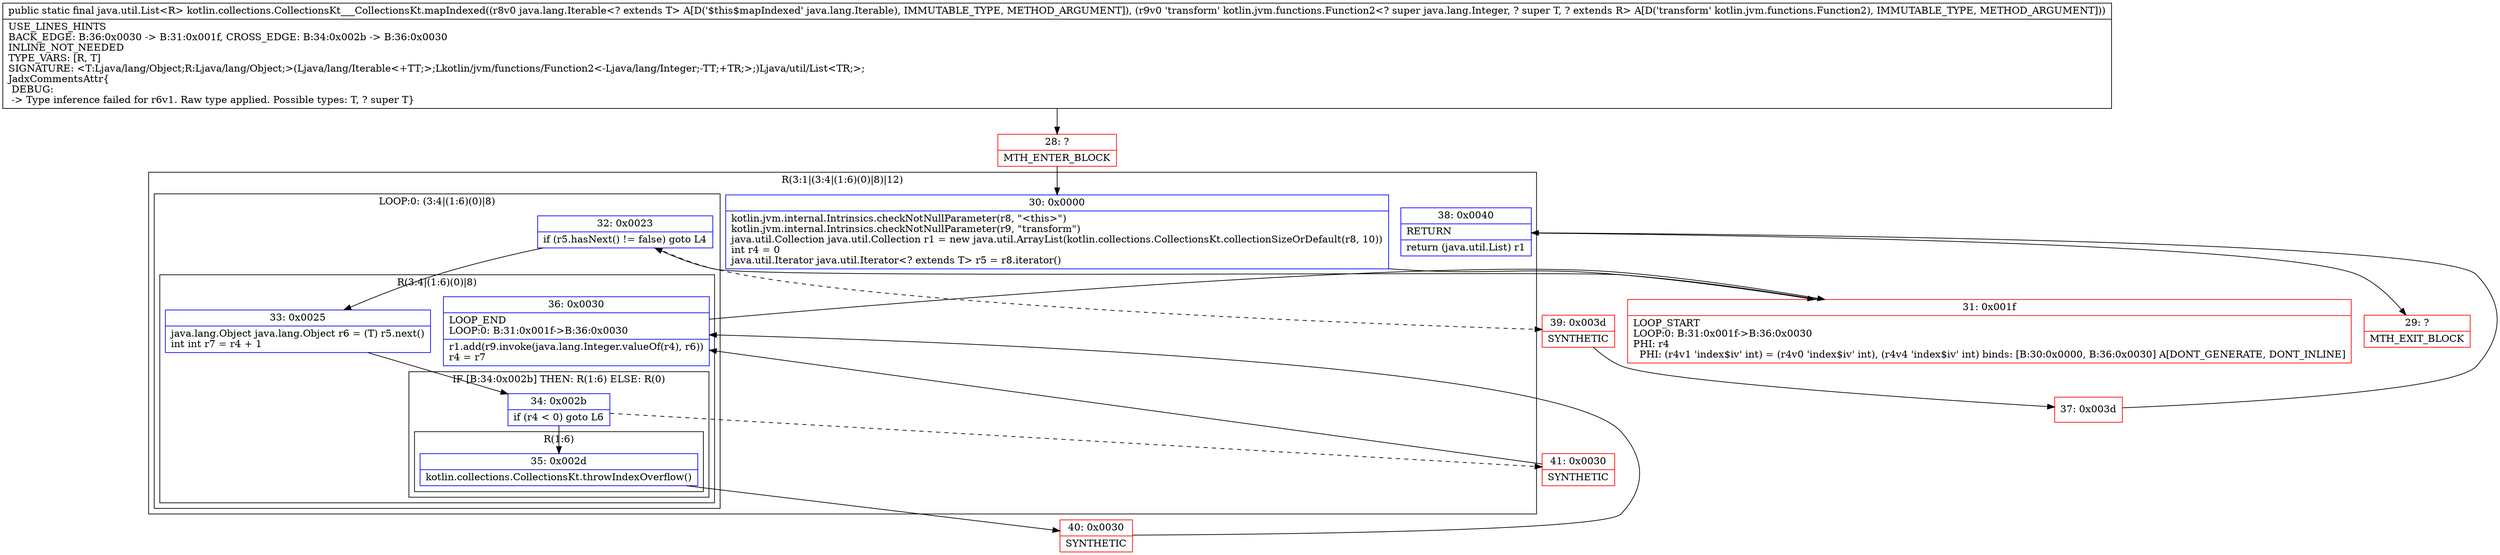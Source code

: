 digraph "CFG forkotlin.collections.CollectionsKt___CollectionsKt.mapIndexed(Ljava\/lang\/Iterable;Lkotlin\/jvm\/functions\/Function2;)Ljava\/util\/List;" {
subgraph cluster_Region_1765516784 {
label = "R(3:1|(3:4|(1:6)(0)|8)|12)";
node [shape=record,color=blue];
Node_30 [shape=record,label="{30\:\ 0x0000|kotlin.jvm.internal.Intrinsics.checkNotNullParameter(r8, \"\<this\>\")\lkotlin.jvm.internal.Intrinsics.checkNotNullParameter(r9, \"transform\")\ljava.util.Collection java.util.Collection r1 = new java.util.ArrayList(kotlin.collections.CollectionsKt.collectionSizeOrDefault(r8, 10))\lint r4 = 0\ljava.util.Iterator java.util.Iterator\<? extends T\> r5 = r8.iterator()\l}"];
subgraph cluster_LoopRegion_686902966 {
label = "LOOP:0: (3:4|(1:6)(0)|8)";
node [shape=record,color=blue];
Node_32 [shape=record,label="{32\:\ 0x0023|if (r5.hasNext() != false) goto L4\l}"];
subgraph cluster_Region_2078789935 {
label = "R(3:4|(1:6)(0)|8)";
node [shape=record,color=blue];
Node_33 [shape=record,label="{33\:\ 0x0025|java.lang.Object java.lang.Object r6 = (T) r5.next()\lint int r7 = r4 + 1\l}"];
subgraph cluster_IfRegion_284641639 {
label = "IF [B:34:0x002b] THEN: R(1:6) ELSE: R(0)";
node [shape=record,color=blue];
Node_34 [shape=record,label="{34\:\ 0x002b|if (r4 \< 0) goto L6\l}"];
subgraph cluster_Region_450151507 {
label = "R(1:6)";
node [shape=record,color=blue];
Node_35 [shape=record,label="{35\:\ 0x002d|kotlin.collections.CollectionsKt.throwIndexOverflow()\l}"];
}
subgraph cluster_Region_999613723 {
label = "R(0)";
node [shape=record,color=blue];
}
}
Node_36 [shape=record,label="{36\:\ 0x0030|LOOP_END\lLOOP:0: B:31:0x001f\-\>B:36:0x0030\l|r1.add(r9.invoke(java.lang.Integer.valueOf(r4), r6))\lr4 = r7\l}"];
}
}
Node_38 [shape=record,label="{38\:\ 0x0040|RETURN\l|return (java.util.List) r1\l}"];
}
Node_28 [shape=record,color=red,label="{28\:\ ?|MTH_ENTER_BLOCK\l}"];
Node_31 [shape=record,color=red,label="{31\:\ 0x001f|LOOP_START\lLOOP:0: B:31:0x001f\-\>B:36:0x0030\lPHI: r4 \l  PHI: (r4v1 'index$iv' int) = (r4v0 'index$iv' int), (r4v4 'index$iv' int) binds: [B:30:0x0000, B:36:0x0030] A[DONT_GENERATE, DONT_INLINE]\l}"];
Node_40 [shape=record,color=red,label="{40\:\ 0x0030|SYNTHETIC\l}"];
Node_41 [shape=record,color=red,label="{41\:\ 0x0030|SYNTHETIC\l}"];
Node_39 [shape=record,color=red,label="{39\:\ 0x003d|SYNTHETIC\l}"];
Node_37 [shape=record,color=red,label="{37\:\ 0x003d}"];
Node_29 [shape=record,color=red,label="{29\:\ ?|MTH_EXIT_BLOCK\l}"];
MethodNode[shape=record,label="{public static final java.util.List\<R\> kotlin.collections.CollectionsKt___CollectionsKt.mapIndexed((r8v0 java.lang.Iterable\<? extends T\> A[D('$this$mapIndexed' java.lang.Iterable), IMMUTABLE_TYPE, METHOD_ARGUMENT]), (r9v0 'transform' kotlin.jvm.functions.Function2\<? super java.lang.Integer, ? super T, ? extends R\> A[D('transform' kotlin.jvm.functions.Function2), IMMUTABLE_TYPE, METHOD_ARGUMENT]))  | USE_LINES_HINTS\lBACK_EDGE: B:36:0x0030 \-\> B:31:0x001f, CROSS_EDGE: B:34:0x002b \-\> B:36:0x0030\lINLINE_NOT_NEEDED\lTYPE_VARS: [R, T]\lSIGNATURE: \<T:Ljava\/lang\/Object;R:Ljava\/lang\/Object;\>(Ljava\/lang\/Iterable\<+TT;\>;Lkotlin\/jvm\/functions\/Function2\<\-Ljava\/lang\/Integer;\-TT;+TR;\>;)Ljava\/util\/List\<TR;\>;\lJadxCommentsAttr\{\l DEBUG: \l \-\> Type inference failed for r6v1. Raw type applied. Possible types: T, ? super T\}\l}"];
MethodNode -> Node_28;Node_30 -> Node_31;
Node_32 -> Node_33;
Node_32 -> Node_39[style=dashed];
Node_33 -> Node_34;
Node_34 -> Node_35;
Node_34 -> Node_41[style=dashed];
Node_35 -> Node_40;
Node_36 -> Node_31;
Node_38 -> Node_29;
Node_28 -> Node_30;
Node_31 -> Node_32;
Node_40 -> Node_36;
Node_41 -> Node_36;
Node_39 -> Node_37;
Node_37 -> Node_38;
}

